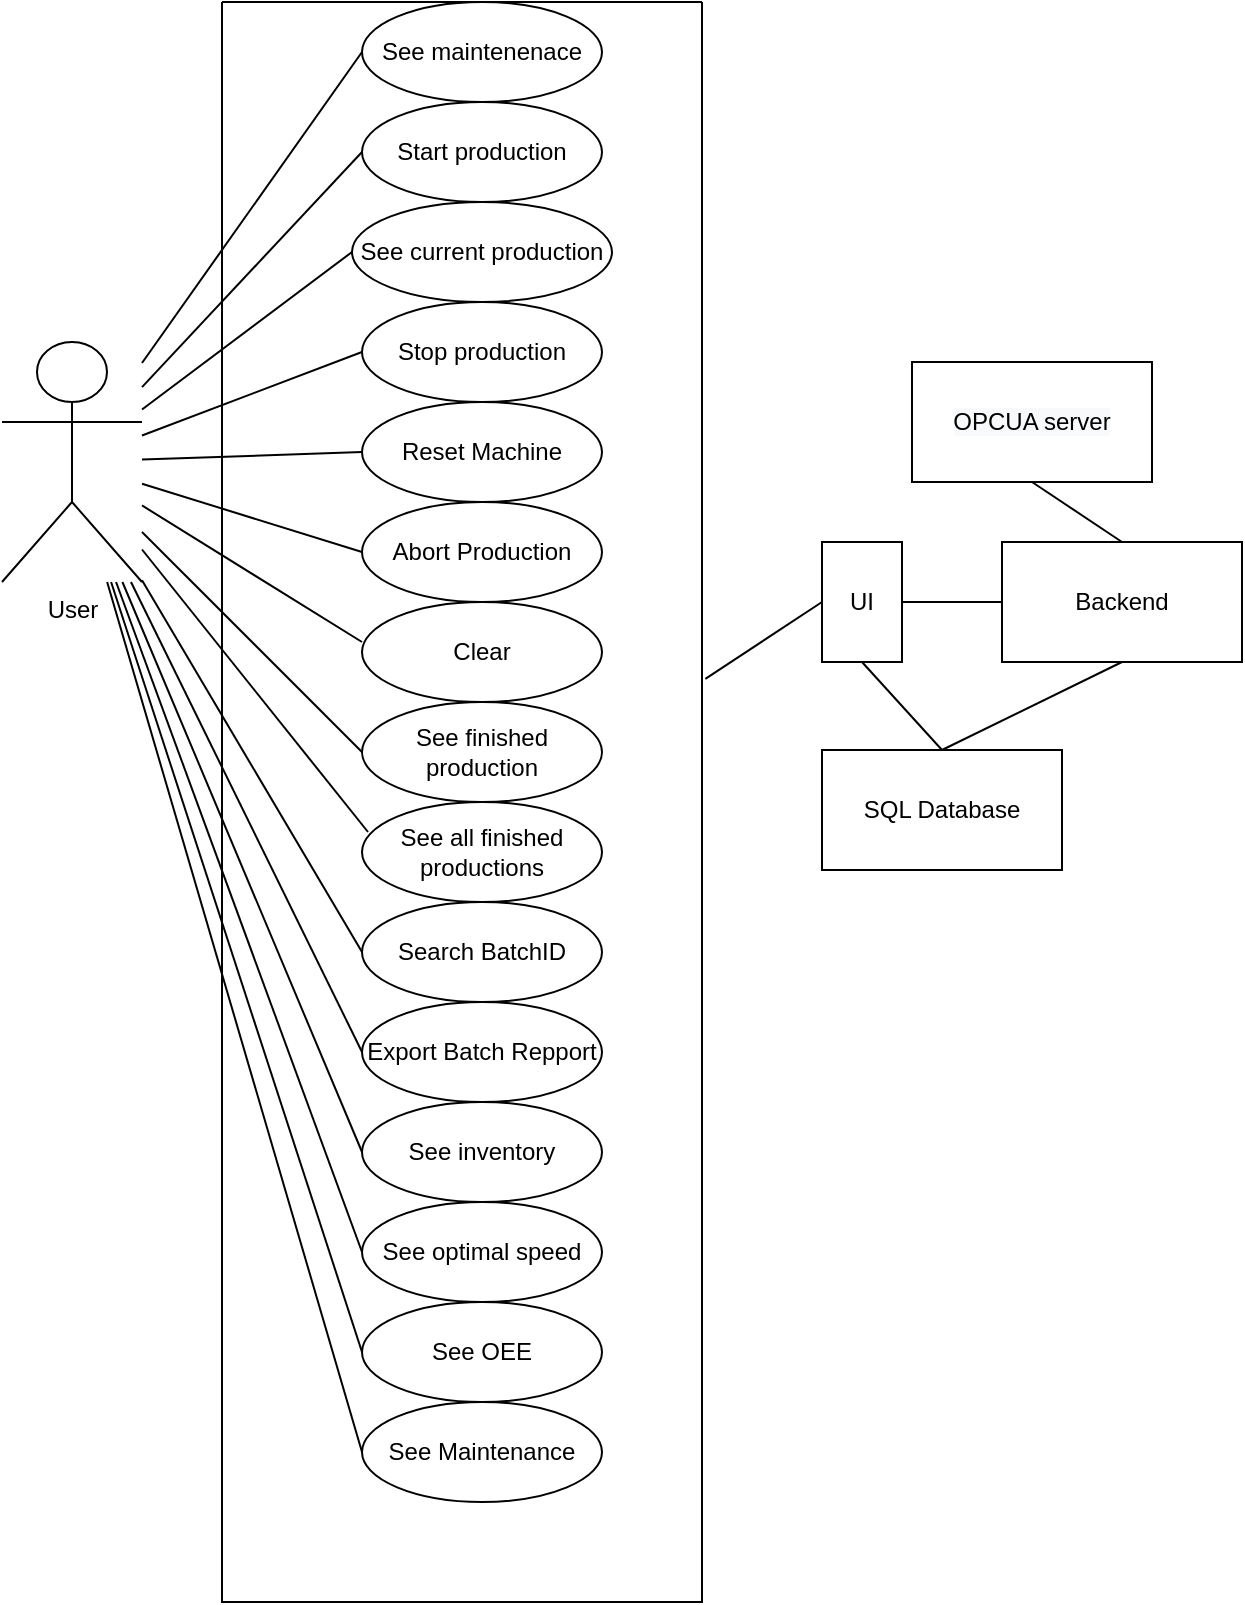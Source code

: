 <mxfile version="15.9.6" type="github">
  <diagram id="J5MR8ZXBjJgOLiZi0rxL" name="Page-1">
    <mxGraphModel dx="1362" dy="805" grid="1" gridSize="10" guides="1" tooltips="1" connect="1" arrows="1" fold="1" page="1" pageScale="1" pageWidth="1169" pageHeight="827" math="0" shadow="0">
      <root>
        <mxCell id="0" />
        <mxCell id="1" parent="0" />
        <mxCell id="E_q7DkZXYIlZWsKSeqye-2" value="" style="swimlane;startSize=0;" parent="1" vertex="1">
          <mxGeometry x="120" y="10" width="240" height="800" as="geometry" />
        </mxCell>
        <mxCell id="E_q7DkZXYIlZWsKSeqye-7" value="Start production" style="ellipse;whiteSpace=wrap;html=1;" parent="E_q7DkZXYIlZWsKSeqye-2" vertex="1">
          <mxGeometry x="70" y="50" width="120" height="50" as="geometry" />
        </mxCell>
        <mxCell id="E_q7DkZXYIlZWsKSeqye-8" value="Stop production" style="ellipse;whiteSpace=wrap;html=1;" parent="E_q7DkZXYIlZWsKSeqye-2" vertex="1">
          <mxGeometry x="70" y="150" width="120" height="50" as="geometry" />
        </mxCell>
        <mxCell id="E_q7DkZXYIlZWsKSeqye-9" value="Reset Machine" style="ellipse;whiteSpace=wrap;html=1;" parent="E_q7DkZXYIlZWsKSeqye-2" vertex="1">
          <mxGeometry x="70" y="200" width="120" height="50" as="geometry" />
        </mxCell>
        <mxCell id="E_q7DkZXYIlZWsKSeqye-11" value="See finished production&lt;span style=&quot;color: rgba(0 , 0 , 0 , 0) ; font-family: monospace ; font-size: 0px&quot;&gt;%3CmxGraphModel%3E%3Croot%3E%3CmxCell%20id%3D%220%22%2F%3E%3CmxCell%20id%3D%221%22%20parent%3D%220%22%2F%3E%3CmxCell%20id%3D%222%22%20value%3D%22Restart%20Production%22%20style%3D%22ellipse%3BwhiteSpace%3Dwrap%3Bhtml%3D1%3B%22%20vertex%3D%221%22%20parent%3D%221%22%3E%3CmxGeometry%20x%3D%22510%22%20y%3D%22220%22%20width%3D%22120%22%20height%3D%2250%22%20as%3D%22geometry%22%2F%3E%3C%2FmxCell%3E%3C%2Froot%3E%3C%2FmxGraphModel%3E&lt;/span&gt;" style="ellipse;whiteSpace=wrap;html=1;" parent="E_q7DkZXYIlZWsKSeqye-2" vertex="1">
          <mxGeometry x="70" y="350" width="120" height="50" as="geometry" />
        </mxCell>
        <mxCell id="E_q7DkZXYIlZWsKSeqye-12" value="See all finished productions&lt;span style=&quot;color: rgba(0 , 0 , 0 , 0) ; font-family: monospace ; font-size: 0px&quot;&gt;%3CmxGraphModel%3E%3Croot%3E%3CmxCell%20id%3D%220%22%2F%3E%3CmxCell%20id%3D%221%22%20parent%3D%220%22%2F%3E%3CmxCell%20id%3D%222%22%20value%3D%22Restart%20Production%22%20style%3D%22ellipse%3BwhiteSpace%3Dwrap%3Bhtml%3D1%3B%22%20vertex%3D%221%22%20parent%3D%221%22%3E%3CmxGeometry%20x%3D%22510%22%20y%3D%22220%22%20width%3D%22120%22%20height%3D%2250%22%20as%3D%22geometry%22%2F%3E%3C%2FmxCell%3E%3C%2Froot%3E%3C%2FmxGraphModel%3E&lt;/span&gt;" style="ellipse;whiteSpace=wrap;html=1;" parent="E_q7DkZXYIlZWsKSeqye-2" vertex="1">
          <mxGeometry x="70" y="400" width="120" height="50" as="geometry" />
        </mxCell>
        <mxCell id="E_q7DkZXYIlZWsKSeqye-14" value="Search BatchID" style="ellipse;whiteSpace=wrap;html=1;" parent="E_q7DkZXYIlZWsKSeqye-2" vertex="1">
          <mxGeometry x="70" y="450" width="120" height="50" as="geometry" />
        </mxCell>
        <mxCell id="E_q7DkZXYIlZWsKSeqye-15" value="Export Batch Repport" style="ellipse;whiteSpace=wrap;html=1;" parent="E_q7DkZXYIlZWsKSeqye-2" vertex="1">
          <mxGeometry x="70" y="500" width="120" height="50" as="geometry" />
        </mxCell>
        <mxCell id="E_q7DkZXYIlZWsKSeqye-16" value="See OEE" style="ellipse;whiteSpace=wrap;html=1;" parent="E_q7DkZXYIlZWsKSeqye-2" vertex="1">
          <mxGeometry x="70" y="650" width="120" height="50" as="geometry" />
        </mxCell>
        <mxCell id="E_q7DkZXYIlZWsKSeqye-13" value="See maintenenace" style="ellipse;whiteSpace=wrap;html=1;" parent="E_q7DkZXYIlZWsKSeqye-2" vertex="1">
          <mxGeometry x="70" width="120" height="50" as="geometry" />
        </mxCell>
        <mxCell id="E_q7DkZXYIlZWsKSeqye-77" value="See current production" style="ellipse;whiteSpace=wrap;html=1;" parent="E_q7DkZXYIlZWsKSeqye-2" vertex="1">
          <mxGeometry x="65" y="100" width="130" height="50" as="geometry" />
        </mxCell>
        <mxCell id="RWJkvdkN9sH-mh9sX5Th-4" value="See optimal speed" style="ellipse;whiteSpace=wrap;html=1;" parent="E_q7DkZXYIlZWsKSeqye-2" vertex="1">
          <mxGeometry x="70" y="600" width="120" height="50" as="geometry" />
        </mxCell>
        <mxCell id="RWJkvdkN9sH-mh9sX5Th-3" value="See inventory" style="ellipse;whiteSpace=wrap;html=1;" parent="E_q7DkZXYIlZWsKSeqye-2" vertex="1">
          <mxGeometry x="70" y="550" width="120" height="50" as="geometry" />
        </mxCell>
        <mxCell id="RWJkvdkN9sH-mh9sX5Th-1" value="Abort Production" style="ellipse;whiteSpace=wrap;html=1;" parent="E_q7DkZXYIlZWsKSeqye-2" vertex="1">
          <mxGeometry x="70" y="250" width="120" height="50" as="geometry" />
        </mxCell>
        <mxCell id="RWJkvdkN9sH-mh9sX5Th-2" value="Clear" style="ellipse;whiteSpace=wrap;html=1;" parent="E_q7DkZXYIlZWsKSeqye-2" vertex="1">
          <mxGeometry x="70" y="300" width="120" height="50" as="geometry" />
        </mxCell>
        <mxCell id="HbbScz0jQWztzu7_kWiS-6" value="See Maintenance" style="ellipse;whiteSpace=wrap;html=1;" parent="E_q7DkZXYIlZWsKSeqye-2" vertex="1">
          <mxGeometry x="70" y="700" width="120" height="50" as="geometry" />
        </mxCell>
        <mxCell id="E_q7DkZXYIlZWsKSeqye-3" value="User" style="shape=umlActor;verticalLabelPosition=bottom;verticalAlign=top;html=1;outlineConnect=0;" parent="1" vertex="1">
          <mxGeometry x="10" y="180" width="70" height="120" as="geometry" />
        </mxCell>
        <mxCell id="E_q7DkZXYIlZWsKSeqye-38" value="&#xa;&#xa;&lt;span style=&quot;color: rgb(0, 0, 0); font-family: helvetica; font-size: 12px; font-style: normal; font-weight: 400; letter-spacing: normal; text-align: center; text-indent: 0px; text-transform: none; word-spacing: 0px; background-color: rgb(248, 249, 250); display: inline; float: none;&quot;&gt;OPCUA server&lt;/span&gt;&#xa;&#xa;" style="rounded=0;whiteSpace=wrap;html=1;" parent="1" vertex="1">
          <mxGeometry x="465" y="190" width="120" height="60" as="geometry" />
        </mxCell>
        <mxCell id="E_q7DkZXYIlZWsKSeqye-39" value="&lt;span&gt;SQL Database&lt;/span&gt;" style="rounded=0;whiteSpace=wrap;html=1;" parent="1" vertex="1">
          <mxGeometry x="420" y="384" width="120" height="60" as="geometry" />
        </mxCell>
        <mxCell id="E_q7DkZXYIlZWsKSeqye-40" value="Backend" style="rounded=0;whiteSpace=wrap;html=1;" parent="1" vertex="1">
          <mxGeometry x="510" y="280" width="120" height="60" as="geometry" />
        </mxCell>
        <mxCell id="E_q7DkZXYIlZWsKSeqye-46" value="" style="endArrow=none;html=1;entryX=0;entryY=0.5;entryDx=0;entryDy=0;" parent="1" source="E_q7DkZXYIlZWsKSeqye-3" target="E_q7DkZXYIlZWsKSeqye-7" edge="1">
          <mxGeometry width="50" height="50" relative="1" as="geometry">
            <mxPoint x="-58" y="170" as="sourcePoint" />
            <mxPoint x="134.5" y="70" as="targetPoint" />
          </mxGeometry>
        </mxCell>
        <mxCell id="E_q7DkZXYIlZWsKSeqye-47" value="" style="endArrow=none;html=1;entryX=0;entryY=0.5;entryDx=0;entryDy=0;" parent="1" source="E_q7DkZXYIlZWsKSeqye-3" target="E_q7DkZXYIlZWsKSeqye-8" edge="1">
          <mxGeometry width="50" height="50" relative="1" as="geometry">
            <mxPoint x="80" y="220" as="sourcePoint" />
            <mxPoint x="144.5" y="80" as="targetPoint" />
          </mxGeometry>
        </mxCell>
        <mxCell id="E_q7DkZXYIlZWsKSeqye-48" value="" style="endArrow=none;html=1;entryX=0;entryY=0.5;entryDx=0;entryDy=0;" parent="1" source="E_q7DkZXYIlZWsKSeqye-3" target="E_q7DkZXYIlZWsKSeqye-9" edge="1">
          <mxGeometry width="50" height="50" relative="1" as="geometry">
            <mxPoint x="-38" y="190" as="sourcePoint" />
            <mxPoint x="154.5" y="90" as="targetPoint" />
          </mxGeometry>
        </mxCell>
        <mxCell id="E_q7DkZXYIlZWsKSeqye-49" value="" style="endArrow=none;html=1;entryX=0;entryY=0.5;entryDx=0;entryDy=0;" parent="1" source="E_q7DkZXYIlZWsKSeqye-3" target="E_q7DkZXYIlZWsKSeqye-11" edge="1">
          <mxGeometry width="50" height="50" relative="1" as="geometry">
            <mxPoint x="90" y="220" as="sourcePoint" />
            <mxPoint x="164.5" y="100" as="targetPoint" />
          </mxGeometry>
        </mxCell>
        <mxCell id="E_q7DkZXYIlZWsKSeqye-50" value="" style="endArrow=none;html=1;entryX=0.025;entryY=0.3;entryDx=0;entryDy=0;entryPerimeter=0;" parent="1" source="E_q7DkZXYIlZWsKSeqye-3" target="E_q7DkZXYIlZWsKSeqye-12" edge="1">
          <mxGeometry width="50" height="50" relative="1" as="geometry">
            <mxPoint x="-18" y="210" as="sourcePoint" />
            <mxPoint x="174.5" y="110" as="targetPoint" />
          </mxGeometry>
        </mxCell>
        <mxCell id="E_q7DkZXYIlZWsKSeqye-52" value="" style="endArrow=none;html=1;entryX=0;entryY=0.5;entryDx=0;entryDy=0;" parent="1" source="E_q7DkZXYIlZWsKSeqye-3" target="E_q7DkZXYIlZWsKSeqye-14" edge="1">
          <mxGeometry width="50" height="50" relative="1" as="geometry">
            <mxPoint x="2" y="230" as="sourcePoint" />
            <mxPoint x="194.5" y="130" as="targetPoint" />
          </mxGeometry>
        </mxCell>
        <mxCell id="E_q7DkZXYIlZWsKSeqye-53" value="" style="endArrow=none;html=1;entryX=0;entryY=0.5;entryDx=0;entryDy=0;" parent="1" source="E_q7DkZXYIlZWsKSeqye-3" target="E_q7DkZXYIlZWsKSeqye-15" edge="1">
          <mxGeometry width="50" height="50" relative="1" as="geometry">
            <mxPoint x="12" y="240" as="sourcePoint" />
            <mxPoint x="204.5" y="140" as="targetPoint" />
          </mxGeometry>
        </mxCell>
        <mxCell id="E_q7DkZXYIlZWsKSeqye-54" value="" style="endArrow=none;html=1;entryX=0;entryY=0.5;entryDx=0;entryDy=0;" parent="1" source="E_q7DkZXYIlZWsKSeqye-3" target="E_q7DkZXYIlZWsKSeqye-16" edge="1">
          <mxGeometry width="50" height="50" relative="1" as="geometry">
            <mxPoint x="80" y="290" as="sourcePoint" />
            <mxPoint x="214.5" y="150" as="targetPoint" />
          </mxGeometry>
        </mxCell>
        <mxCell id="E_q7DkZXYIlZWsKSeqye-62" value="" style="endArrow=none;html=1;entryX=0;entryY=0.5;entryDx=0;entryDy=0;" parent="1" source="E_q7DkZXYIlZWsKSeqye-3" target="E_q7DkZXYIlZWsKSeqye-13" edge="1">
          <mxGeometry width="50" height="50" relative="1" as="geometry">
            <mxPoint x="100" y="130" as="sourcePoint" />
            <mxPoint x="290" y="55" as="targetPoint" />
          </mxGeometry>
        </mxCell>
        <mxCell id="E_q7DkZXYIlZWsKSeqye-72" value="UI" style="rounded=0;whiteSpace=wrap;html=1;" parent="1" vertex="1">
          <mxGeometry x="420" y="280" width="40" height="60" as="geometry" />
        </mxCell>
        <mxCell id="E_q7DkZXYIlZWsKSeqye-80" value="" style="endArrow=none;html=1;entryX=0;entryY=0.5;entryDx=0;entryDy=0;" parent="1" source="E_q7DkZXYIlZWsKSeqye-3" target="E_q7DkZXYIlZWsKSeqye-77" edge="1">
          <mxGeometry width="50" height="50" relative="1" as="geometry">
            <mxPoint x="80" y="231" as="sourcePoint" />
            <mxPoint x="290" y="125" as="targetPoint" />
          </mxGeometry>
        </mxCell>
        <mxCell id="HbbScz0jQWztzu7_kWiS-1" value="" style="endArrow=none;html=1;entryX=0;entryY=0.5;entryDx=0;entryDy=0;" parent="1" source="E_q7DkZXYIlZWsKSeqye-3" target="RWJkvdkN9sH-mh9sX5Th-1" edge="1">
          <mxGeometry width="50" height="50" relative="1" as="geometry">
            <mxPoint x="90" y="246.379" as="sourcePoint" />
            <mxPoint x="200" y="235" as="targetPoint" />
          </mxGeometry>
        </mxCell>
        <mxCell id="HbbScz0jQWztzu7_kWiS-2" value="" style="endArrow=none;html=1;entryX=0;entryY=0.4;entryDx=0;entryDy=0;entryPerimeter=0;" parent="1" source="E_q7DkZXYIlZWsKSeqye-3" target="RWJkvdkN9sH-mh9sX5Th-2" edge="1">
          <mxGeometry width="50" height="50" relative="1" as="geometry">
            <mxPoint x="90" y="258.448" as="sourcePoint" />
            <mxPoint x="200" y="285" as="targetPoint" />
          </mxGeometry>
        </mxCell>
        <mxCell id="HbbScz0jQWztzu7_kWiS-4" value="" style="endArrow=none;html=1;exitX=1.007;exitY=0.423;exitDx=0;exitDy=0;exitPerimeter=0;entryX=0;entryY=0.5;entryDx=0;entryDy=0;" parent="1" source="E_q7DkZXYIlZWsKSeqye-2" target="E_q7DkZXYIlZWsKSeqye-72" edge="1">
          <mxGeometry width="50" height="50" relative="1" as="geometry">
            <mxPoint x="400.0" y="350" as="sourcePoint" />
            <mxPoint x="450.0" y="440" as="targetPoint" />
          </mxGeometry>
        </mxCell>
        <mxCell id="HbbScz0jQWztzu7_kWiS-8" value="" style="endArrow=none;html=1;entryX=0;entryY=0.5;entryDx=0;entryDy=0;" parent="1" source="E_q7DkZXYIlZWsKSeqye-3" target="HbbScz0jQWztzu7_kWiS-6" edge="1">
          <mxGeometry width="50" height="50" relative="1" as="geometry">
            <mxPoint x="75" y="310" as="sourcePoint" />
            <mxPoint x="200" y="685" as="targetPoint" />
          </mxGeometry>
        </mxCell>
        <mxCell id="HbbScz0jQWztzu7_kWiS-9" value="" style="endArrow=none;html=1;entryX=0;entryY=0.5;entryDx=0;entryDy=0;" parent="1" source="E_q7DkZXYIlZWsKSeqye-3" target="RWJkvdkN9sH-mh9sX5Th-4" edge="1">
          <mxGeometry width="50" height="50" relative="1" as="geometry">
            <mxPoint x="72.938" y="310" as="sourcePoint" />
            <mxPoint x="200" y="735" as="targetPoint" />
          </mxGeometry>
        </mxCell>
        <mxCell id="HbbScz0jQWztzu7_kWiS-10" value="" style="endArrow=none;html=1;entryX=0;entryY=0.5;entryDx=0;entryDy=0;" parent="1" source="E_q7DkZXYIlZWsKSeqye-3" target="RWJkvdkN9sH-mh9sX5Th-3" edge="1">
          <mxGeometry width="50" height="50" relative="1" as="geometry">
            <mxPoint x="82.938" y="320" as="sourcePoint" />
            <mxPoint x="210" y="745" as="targetPoint" />
          </mxGeometry>
        </mxCell>
        <mxCell id="QwbilSlWnKMUNlM8LqQ1-2" value="" style="endArrow=none;html=1;exitX=0.5;exitY=0;exitDx=0;exitDy=0;entryX=0.5;entryY=1;entryDx=0;entryDy=0;" edge="1" parent="1" source="E_q7DkZXYIlZWsKSeqye-40" target="E_q7DkZXYIlZWsKSeqye-38">
          <mxGeometry width="50" height="50" relative="1" as="geometry">
            <mxPoint x="640" y="248.4" as="sourcePoint" />
            <mxPoint x="698.32" y="210" as="targetPoint" />
          </mxGeometry>
        </mxCell>
        <mxCell id="QwbilSlWnKMUNlM8LqQ1-3" value="" style="endArrow=none;html=1;exitX=0.5;exitY=0;exitDx=0;exitDy=0;entryX=0.5;entryY=1;entryDx=0;entryDy=0;" edge="1" parent="1" source="E_q7DkZXYIlZWsKSeqye-39" target="E_q7DkZXYIlZWsKSeqye-40">
          <mxGeometry width="50" height="50" relative="1" as="geometry">
            <mxPoint x="381.68" y="368.4" as="sourcePoint" />
            <mxPoint x="440" y="330" as="targetPoint" />
          </mxGeometry>
        </mxCell>
        <mxCell id="QwbilSlWnKMUNlM8LqQ1-4" value="" style="endArrow=none;html=1;exitX=1;exitY=0.5;exitDx=0;exitDy=0;entryX=0;entryY=0.5;entryDx=0;entryDy=0;" edge="1" parent="1" source="E_q7DkZXYIlZWsKSeqye-72" target="E_q7DkZXYIlZWsKSeqye-40">
          <mxGeometry width="50" height="50" relative="1" as="geometry">
            <mxPoint x="391.68" y="378.4" as="sourcePoint" />
            <mxPoint x="450" y="340" as="targetPoint" />
          </mxGeometry>
        </mxCell>
        <mxCell id="QwbilSlWnKMUNlM8LqQ1-5" value="" style="endArrow=none;html=1;exitX=0.5;exitY=1;exitDx=0;exitDy=0;entryX=0.5;entryY=0;entryDx=0;entryDy=0;" edge="1" parent="1" source="E_q7DkZXYIlZWsKSeqye-72" target="E_q7DkZXYIlZWsKSeqye-39">
          <mxGeometry width="50" height="50" relative="1" as="geometry">
            <mxPoint x="401.68" y="388.4" as="sourcePoint" />
            <mxPoint x="460" y="350" as="targetPoint" />
          </mxGeometry>
        </mxCell>
      </root>
    </mxGraphModel>
  </diagram>
</mxfile>
